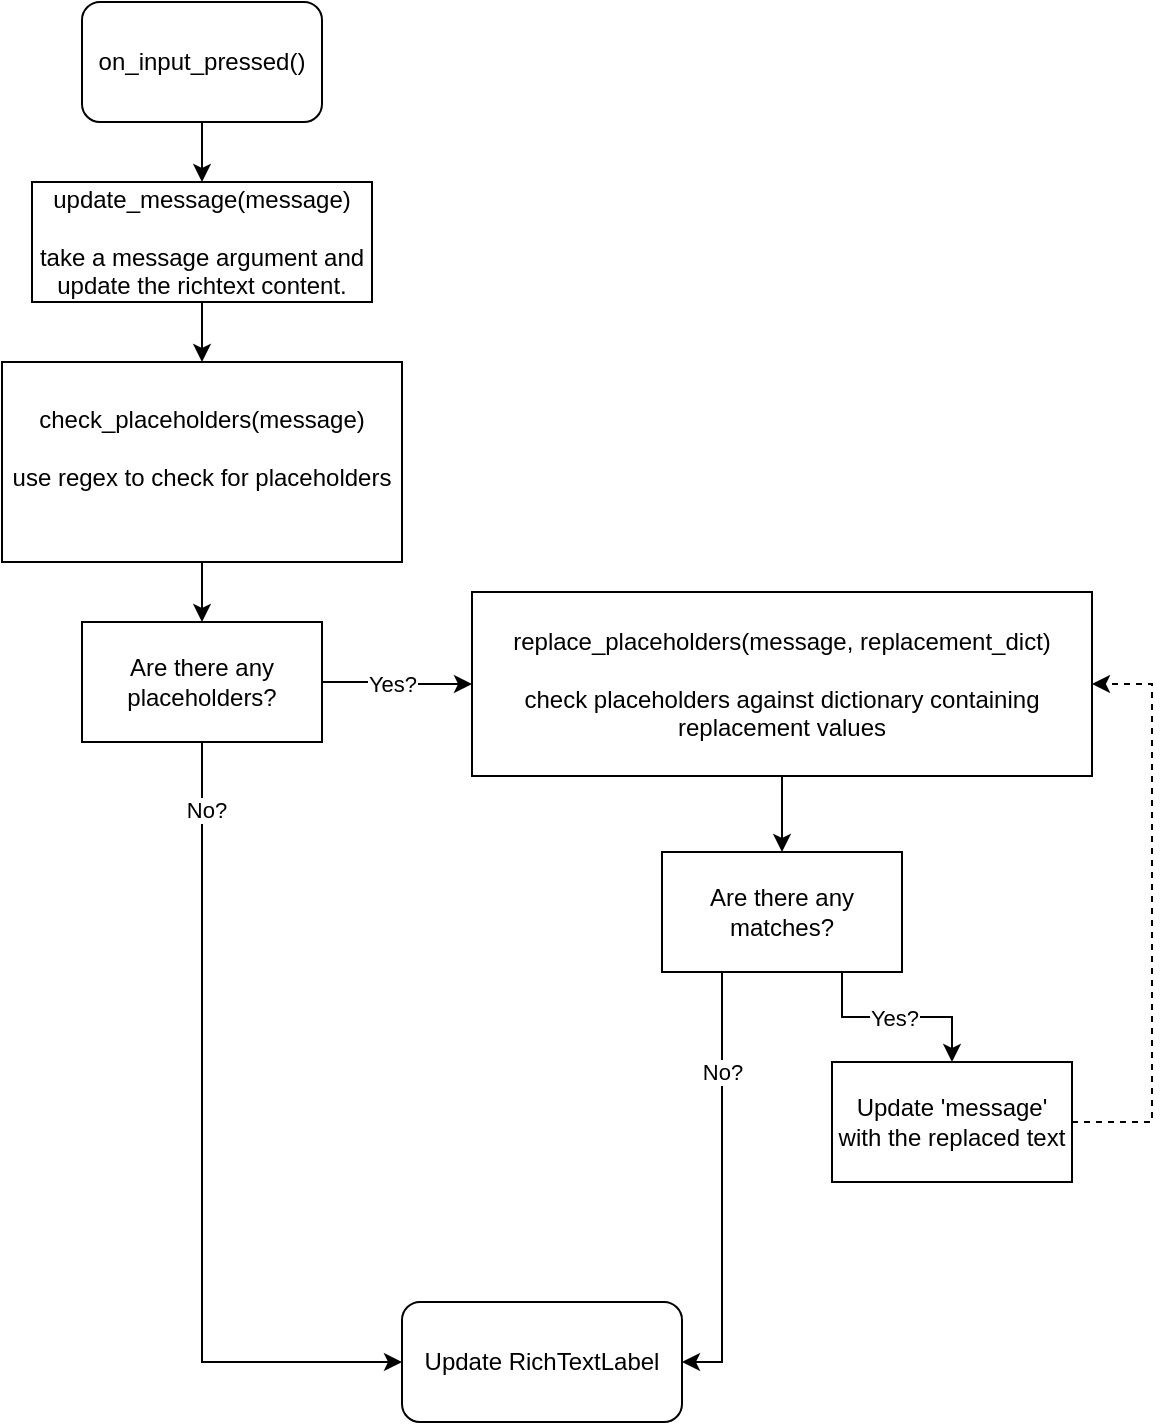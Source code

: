 <mxfile version="27.1.3">
  <diagram name="Page-1" id="1pf5mY9I2DuNeg727tpX">
    <mxGraphModel dx="2276" dy="1843" grid="1" gridSize="10" guides="1" tooltips="1" connect="1" arrows="1" fold="1" page="1" pageScale="1" pageWidth="850" pageHeight="1100" math="0" shadow="0">
      <root>
        <mxCell id="0" />
        <mxCell id="1" parent="0" />
        <mxCell id="4emAietvxQ-0Gn-mjmHh-31" style="edgeStyle=orthogonalEdgeStyle;rounded=0;orthogonalLoop=1;jettySize=auto;html=1;exitX=0.5;exitY=1;exitDx=0;exitDy=0;" edge="1" parent="1" source="4emAietvxQ-0Gn-mjmHh-1" target="4emAietvxQ-0Gn-mjmHh-3">
          <mxGeometry relative="1" as="geometry" />
        </mxCell>
        <mxCell id="4emAietvxQ-0Gn-mjmHh-1" value="update_message(message)&lt;div&gt;&lt;br&gt;&lt;/div&gt;&lt;div&gt;take a message argument and update the richtext content.&lt;/div&gt;" style="rounded=0;whiteSpace=wrap;html=1;" vertex="1" parent="1">
          <mxGeometry x="-360" y="40" width="170" height="60" as="geometry" />
        </mxCell>
        <mxCell id="4emAietvxQ-0Gn-mjmHh-32" style="edgeStyle=orthogonalEdgeStyle;rounded=0;orthogonalLoop=1;jettySize=auto;html=1;exitX=0.5;exitY=1;exitDx=0;exitDy=0;entryX=0.5;entryY=0;entryDx=0;entryDy=0;" edge="1" parent="1" source="4emAietvxQ-0Gn-mjmHh-3" target="4emAietvxQ-0Gn-mjmHh-17">
          <mxGeometry relative="1" as="geometry" />
        </mxCell>
        <mxCell id="4emAietvxQ-0Gn-mjmHh-3" value="check_placeholders(message)&lt;div&gt;&lt;br&gt;&lt;div&gt;use regex to check for placeholders&lt;/div&gt;&lt;div&gt;&lt;br&gt;&lt;/div&gt;&lt;/div&gt;" style="whiteSpace=wrap;html=1;rounded=0;" vertex="1" parent="1">
          <mxGeometry x="-375" y="130" width="200" height="100" as="geometry" />
        </mxCell>
        <mxCell id="4emAietvxQ-0Gn-mjmHh-34" style="edgeStyle=orthogonalEdgeStyle;rounded=0;orthogonalLoop=1;jettySize=auto;html=1;exitX=0.5;exitY=1;exitDx=0;exitDy=0;" edge="1" parent="1" source="4emAietvxQ-0Gn-mjmHh-14" target="4emAietvxQ-0Gn-mjmHh-16">
          <mxGeometry relative="1" as="geometry" />
        </mxCell>
        <mxCell id="4emAietvxQ-0Gn-mjmHh-14" value="replace_placeholders(message, replacement_dict)&lt;div&gt;&lt;br&gt;&lt;div&gt;check placeholders against dictionary containing replacement values&lt;/div&gt;&lt;/div&gt;" style="rounded=0;whiteSpace=wrap;html=1;" vertex="1" parent="1">
          <mxGeometry x="-140" y="245" width="310" height="92" as="geometry" />
        </mxCell>
        <mxCell id="4emAietvxQ-0Gn-mjmHh-47" style="edgeStyle=orthogonalEdgeStyle;rounded=0;orthogonalLoop=1;jettySize=auto;html=1;exitX=0.25;exitY=1;exitDx=0;exitDy=0;entryX=1;entryY=0.5;entryDx=0;entryDy=0;" edge="1" parent="1" source="4emAietvxQ-0Gn-mjmHh-16" target="4emAietvxQ-0Gn-mjmHh-41">
          <mxGeometry relative="1" as="geometry" />
        </mxCell>
        <mxCell id="4emAietvxQ-0Gn-mjmHh-48" value="No?" style="edgeLabel;html=1;align=center;verticalAlign=middle;resizable=0;points=[];" vertex="1" connectable="0" parent="4emAietvxQ-0Gn-mjmHh-47">
          <mxGeometry x="-0.535" relative="1" as="geometry">
            <mxPoint as="offset" />
          </mxGeometry>
        </mxCell>
        <mxCell id="4emAietvxQ-0Gn-mjmHh-49" style="edgeStyle=orthogonalEdgeStyle;rounded=0;orthogonalLoop=1;jettySize=auto;html=1;exitX=0.75;exitY=1;exitDx=0;exitDy=0;" edge="1" parent="1" source="4emAietvxQ-0Gn-mjmHh-16" target="4emAietvxQ-0Gn-mjmHh-46">
          <mxGeometry relative="1" as="geometry" />
        </mxCell>
        <mxCell id="4emAietvxQ-0Gn-mjmHh-50" value="Yes?" style="edgeLabel;html=1;align=center;verticalAlign=middle;resizable=0;points=[];" vertex="1" connectable="0" parent="4emAietvxQ-0Gn-mjmHh-49">
          <mxGeometry x="-0.03" y="1" relative="1" as="geometry">
            <mxPoint y="1" as="offset" />
          </mxGeometry>
        </mxCell>
        <mxCell id="4emAietvxQ-0Gn-mjmHh-16" value="Are there any matches?" style="rounded=0;whiteSpace=wrap;html=1;" vertex="1" parent="1">
          <mxGeometry x="-45" y="375" width="120" height="60" as="geometry" />
        </mxCell>
        <mxCell id="4emAietvxQ-0Gn-mjmHh-33" style="edgeStyle=orthogonalEdgeStyle;rounded=0;orthogonalLoop=1;jettySize=auto;html=1;exitX=1;exitY=0.5;exitDx=0;exitDy=0;entryX=0;entryY=0.5;entryDx=0;entryDy=0;" edge="1" parent="1" source="4emAietvxQ-0Gn-mjmHh-17" target="4emAietvxQ-0Gn-mjmHh-14">
          <mxGeometry relative="1" as="geometry" />
        </mxCell>
        <mxCell id="4emAietvxQ-0Gn-mjmHh-35" value="Yes?" style="edgeLabel;html=1;align=center;verticalAlign=middle;resizable=0;points=[];" vertex="1" connectable="0" parent="4emAietvxQ-0Gn-mjmHh-33">
          <mxGeometry x="-0.088" y="-1" relative="1" as="geometry">
            <mxPoint as="offset" />
          </mxGeometry>
        </mxCell>
        <mxCell id="4emAietvxQ-0Gn-mjmHh-42" style="edgeStyle=orthogonalEdgeStyle;rounded=0;orthogonalLoop=1;jettySize=auto;html=1;exitX=0.5;exitY=1;exitDx=0;exitDy=0;entryX=0;entryY=0.5;entryDx=0;entryDy=0;" edge="1" parent="1" source="4emAietvxQ-0Gn-mjmHh-17" target="4emAietvxQ-0Gn-mjmHh-41">
          <mxGeometry relative="1" as="geometry" />
        </mxCell>
        <mxCell id="4emAietvxQ-0Gn-mjmHh-44" value="No?" style="edgeLabel;html=1;align=center;verticalAlign=middle;resizable=0;points=[];" vertex="1" connectable="0" parent="4emAietvxQ-0Gn-mjmHh-42">
          <mxGeometry x="-0.834" y="2" relative="1" as="geometry">
            <mxPoint as="offset" />
          </mxGeometry>
        </mxCell>
        <mxCell id="4emAietvxQ-0Gn-mjmHh-17" value="Are there any placeholders?" style="rounded=0;whiteSpace=wrap;html=1;" vertex="1" parent="1">
          <mxGeometry x="-335" y="260" width="120" height="60" as="geometry" />
        </mxCell>
        <mxCell id="4emAietvxQ-0Gn-mjmHh-40" style="edgeStyle=orthogonalEdgeStyle;rounded=0;orthogonalLoop=1;jettySize=auto;html=1;exitX=0.5;exitY=1;exitDx=0;exitDy=0;entryX=0.5;entryY=0;entryDx=0;entryDy=0;" edge="1" parent="1" source="4emAietvxQ-0Gn-mjmHh-39" target="4emAietvxQ-0Gn-mjmHh-1">
          <mxGeometry relative="1" as="geometry" />
        </mxCell>
        <mxCell id="4emAietvxQ-0Gn-mjmHh-39" value="on_input_pressed()" style="rounded=1;whiteSpace=wrap;html=1;" vertex="1" parent="1">
          <mxGeometry x="-335" y="-50" width="120" height="60" as="geometry" />
        </mxCell>
        <mxCell id="4emAietvxQ-0Gn-mjmHh-41" value="Update RichTextLabel" style="rounded=1;whiteSpace=wrap;html=1;" vertex="1" parent="1">
          <mxGeometry x="-175" y="600" width="140" height="60" as="geometry" />
        </mxCell>
        <mxCell id="4emAietvxQ-0Gn-mjmHh-51" style="edgeStyle=orthogonalEdgeStyle;rounded=0;orthogonalLoop=1;jettySize=auto;html=1;exitX=1;exitY=0.5;exitDx=0;exitDy=0;entryX=1;entryY=0.5;entryDx=0;entryDy=0;dashed=1;" edge="1" parent="1" source="4emAietvxQ-0Gn-mjmHh-46" target="4emAietvxQ-0Gn-mjmHh-14">
          <mxGeometry relative="1" as="geometry">
            <Array as="points">
              <mxPoint x="200" y="510" />
              <mxPoint x="200" y="291" />
            </Array>
          </mxGeometry>
        </mxCell>
        <mxCell id="4emAietvxQ-0Gn-mjmHh-46" value="Update &#39;message&#39; with the replaced text" style="rounded=0;whiteSpace=wrap;html=1;" vertex="1" parent="1">
          <mxGeometry x="40" y="480" width="120" height="60" as="geometry" />
        </mxCell>
      </root>
    </mxGraphModel>
  </diagram>
</mxfile>
